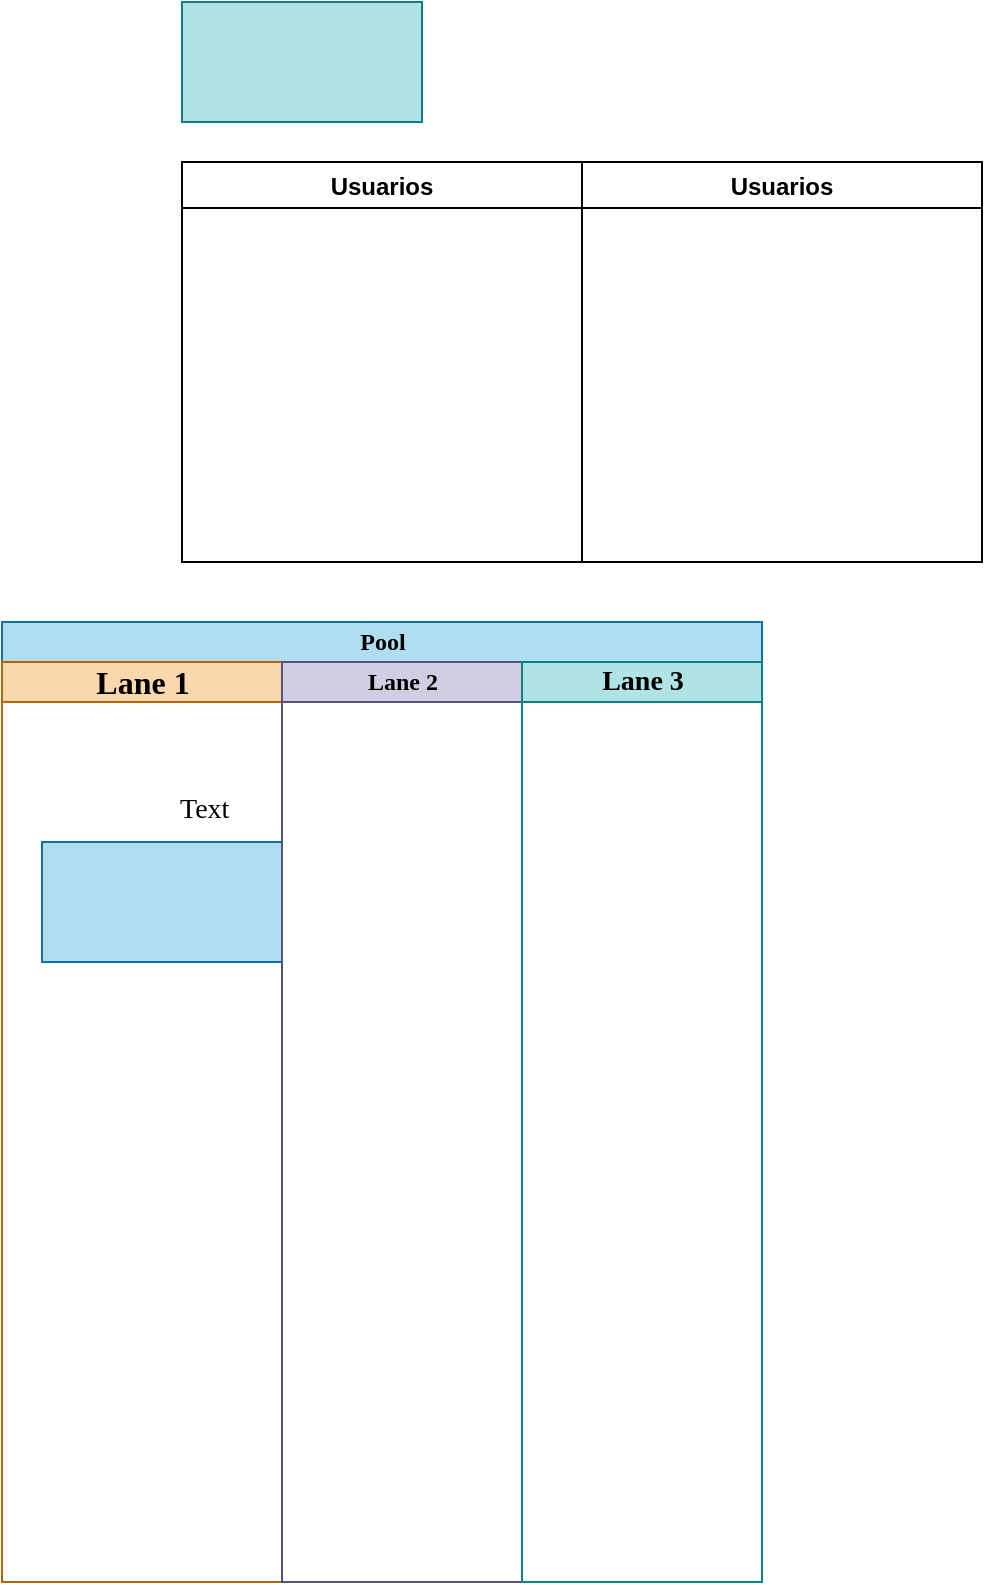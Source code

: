 <mxfile version="11.2.9" type="google" pages="1"><diagram id="9oKY29sN2qZqyEDvyTNZ" name="Page-1"><mxGraphModel dx="512" dy="468" grid="1" gridSize="10" guides="1" tooltips="1" connect="1" arrows="1" fold="1" page="1" pageScale="1" pageWidth="827" pageHeight="1169" math="0" shadow="0"><root><mxCell id="0"/><mxCell id="1" parent="0"/><mxCell id="R7FK2HCeYU9XBVzVAoIV-1" value="" style="rounded=0;whiteSpace=wrap;html=1;fillColor=#b0e3e6;strokeColor=#0e8088;" vertex="1" parent="1"><mxGeometry x="130" y="70" width="120" height="60" as="geometry"/></mxCell><mxCell id="R7FK2HCeYU9XBVzVAoIV-2" value="Usuarios" style="swimlane;" vertex="1" parent="1"><mxGeometry x="130" y="150" width="200" height="200" as="geometry"/></mxCell><mxCell id="R7FK2HCeYU9XBVzVAoIV-3" value="Usuarios" style="swimlane;" vertex="1" parent="1"><mxGeometry x="330" y="150" width="200" height="200" as="geometry"/></mxCell><mxCell id="R7FK2HCeYU9XBVzVAoIV-4" value="Pool" style="swimlane;html=1;childLayout=stackLayout;resizeParent=1;resizeParentMax=0;startSize=20;fillColor=#b1ddf0;strokeColor=#10739e;fontFamily=Century Gothic;" vertex="1" parent="1"><mxGeometry x="40" y="380" width="380" height="480" as="geometry"/></mxCell><mxCell id="R7FK2HCeYU9XBVzVAoIV-5" value="Lane 1" style="swimlane;html=1;startSize=20;fillColor=#fad7ac;strokeColor=#b46504;fontFamily=Century Gothic;fontSize=16;" vertex="1" parent="R7FK2HCeYU9XBVzVAoIV-4"><mxGeometry y="20" width="140" height="460" as="geometry"/></mxCell><mxCell id="R7FK2HCeYU9XBVzVAoIV-17" value="" style="rounded=0;whiteSpace=wrap;html=1;fillColor=#b1ddf0;strokeColor=#10739e;" vertex="1" parent="R7FK2HCeYU9XBVzVAoIV-5"><mxGeometry x="20" y="90" width="120" height="60" as="geometry"/></mxCell><mxCell id="R7FK2HCeYU9XBVzVAoIV-6" value="Lane 2" style="swimlane;html=1;startSize=20;fillColor=#d0cee2;strokeColor=#56517e;fontFamily=Century Gothic;" vertex="1" parent="R7FK2HCeYU9XBVzVAoIV-4"><mxGeometry x="140" y="20" width="120" height="460" as="geometry"/></mxCell><mxCell id="R7FK2HCeYU9XBVzVAoIV-7" value="Lane 3" style="swimlane;html=1;startSize=20;fillColor=#b0e3e6;strokeColor=#0e8088;fontFamily=Century Gothic;fontSize=14;" vertex="1" parent="R7FK2HCeYU9XBVzVAoIV-4"><mxGeometry x="260" y="20" width="120" height="460" as="geometry"/></mxCell><mxCell id="R7FK2HCeYU9XBVzVAoIV-18" value="Text" style="text;html=1;resizable=0;points=[];autosize=1;align=left;verticalAlign=top;spacingTop=-4;fontSize=14;fontFamily=Century Gothic;" vertex="1" parent="1"><mxGeometry x="127" y="463" width="40" height="20" as="geometry"/></mxCell></root></mxGraphModel></diagram></mxfile>
